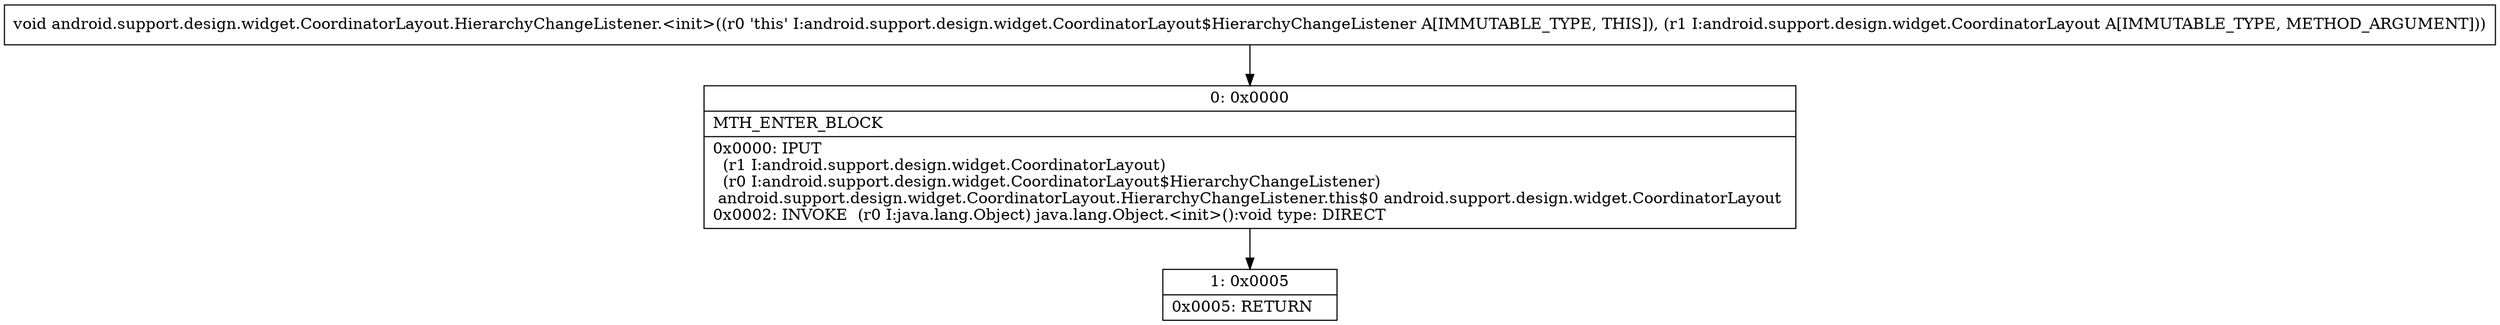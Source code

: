 digraph "CFG forandroid.support.design.widget.CoordinatorLayout.HierarchyChangeListener.\<init\>(Landroid\/support\/design\/widget\/CoordinatorLayout;)V" {
Node_0 [shape=record,label="{0\:\ 0x0000|MTH_ENTER_BLOCK\l|0x0000: IPUT  \l  (r1 I:android.support.design.widget.CoordinatorLayout)\l  (r0 I:android.support.design.widget.CoordinatorLayout$HierarchyChangeListener)\l android.support.design.widget.CoordinatorLayout.HierarchyChangeListener.this$0 android.support.design.widget.CoordinatorLayout \l0x0002: INVOKE  (r0 I:java.lang.Object) java.lang.Object.\<init\>():void type: DIRECT \l}"];
Node_1 [shape=record,label="{1\:\ 0x0005|0x0005: RETURN   \l}"];
MethodNode[shape=record,label="{void android.support.design.widget.CoordinatorLayout.HierarchyChangeListener.\<init\>((r0 'this' I:android.support.design.widget.CoordinatorLayout$HierarchyChangeListener A[IMMUTABLE_TYPE, THIS]), (r1 I:android.support.design.widget.CoordinatorLayout A[IMMUTABLE_TYPE, METHOD_ARGUMENT])) }"];
MethodNode -> Node_0;
Node_0 -> Node_1;
}

